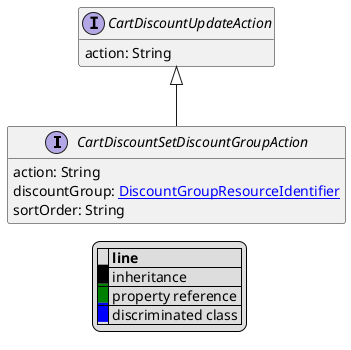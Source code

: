@startuml

hide empty fields
hide empty methods
legend
|= |= line |
|<back:black>   </back>| inheritance |
|<back:green>   </back>| property reference |
|<back:blue>   </back>| discriminated class |
endlegend
interface CartDiscountSetDiscountGroupAction [[CartDiscountSetDiscountGroupAction.svg]] extends CartDiscountUpdateAction {
    action: String
    discountGroup: [[DiscountGroupResourceIdentifier.svg DiscountGroupResourceIdentifier]]
    sortOrder: String
}
interface CartDiscountUpdateAction [[CartDiscountUpdateAction.svg]]  {
    action: String
}





@enduml
